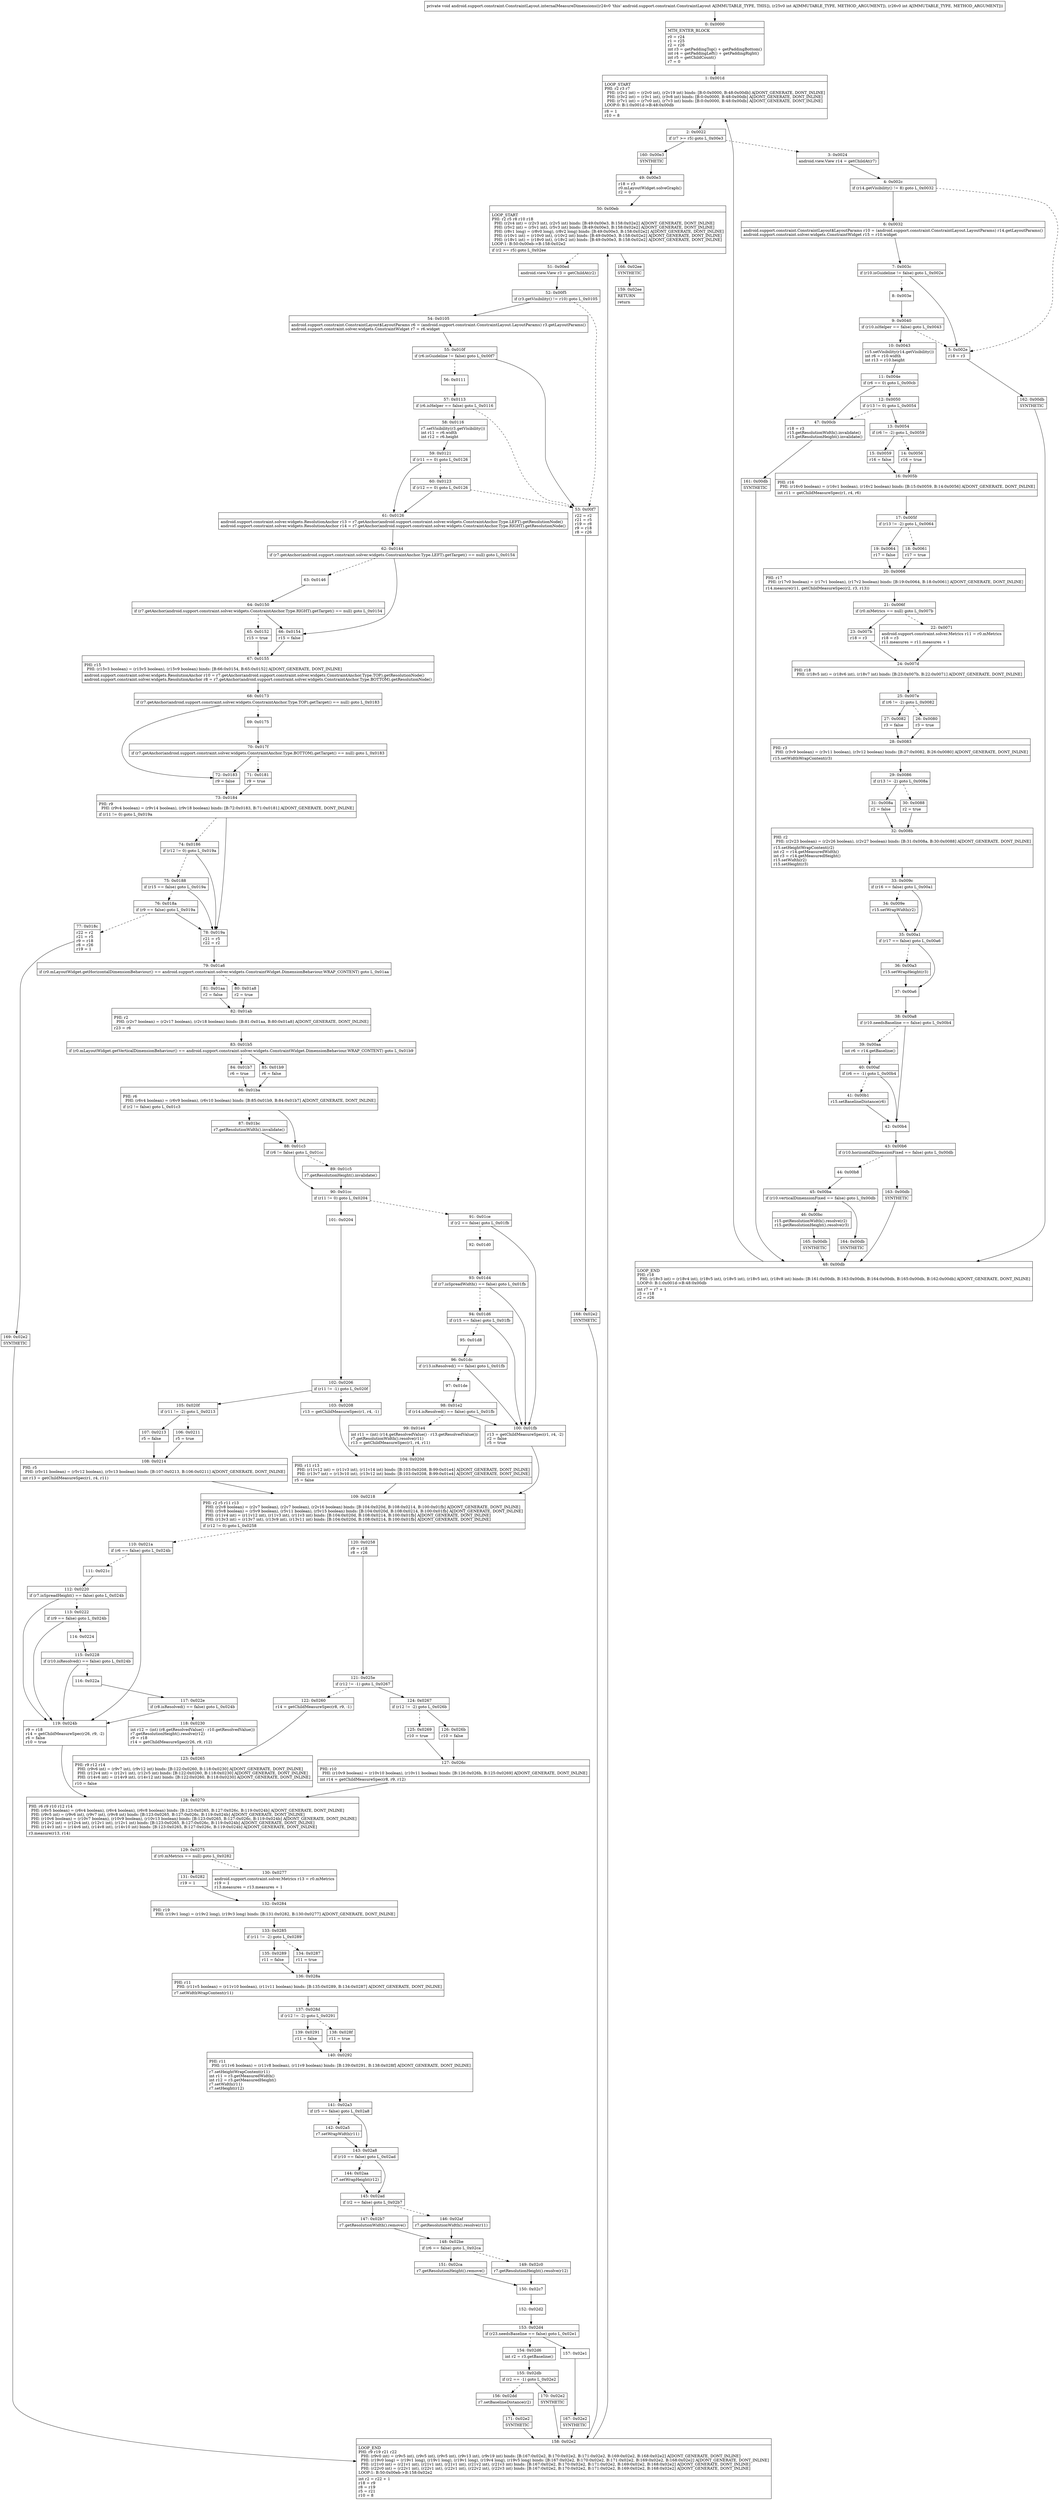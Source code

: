 digraph "CFG forandroid.support.constraint.ConstraintLayout.internalMeasureDimensions(II)V" {
Node_0 [shape=record,label="{0\:\ 0x0000|MTH_ENTER_BLOCK\l|r0 = r24\lr1 = r25\lr2 = r26\lint r3 = getPaddingTop() + getPaddingBottom()\lint r4 = getPaddingLeft() + getPaddingRight()\lint r5 = getChildCount()\lr7 = 0\l}"];
Node_1 [shape=record,label="{1\:\ 0x001d|LOOP_START\lPHI: r2 r3 r7 \l  PHI: (r2v1 int) = (r2v0 int), (r2v19 int) binds: [B:0:0x0000, B:48:0x00db] A[DONT_GENERATE, DONT_INLINE]\l  PHI: (r3v2 int) = (r3v1 int), (r3v8 int) binds: [B:0:0x0000, B:48:0x00db] A[DONT_GENERATE, DONT_INLINE]\l  PHI: (r7v1 int) = (r7v0 int), (r7v3 int) binds: [B:0:0x0000, B:48:0x00db] A[DONT_GENERATE, DONT_INLINE]\lLOOP:0: B:1:0x001d\-\>B:48:0x00db\l|r8 = 1\lr10 = 8\l}"];
Node_2 [shape=record,label="{2\:\ 0x0022|if (r7 \>= r5) goto L_0x00e3\l}"];
Node_3 [shape=record,label="{3\:\ 0x0024|android.view.View r14 = getChildAt(r7)\l}"];
Node_4 [shape=record,label="{4\:\ 0x002c|if (r14.getVisibility() != 8) goto L_0x0032\l}"];
Node_5 [shape=record,label="{5\:\ 0x002e|r18 = r3\l}"];
Node_6 [shape=record,label="{6\:\ 0x0032|android.support.constraint.ConstraintLayout$LayoutParams r10 = (android.support.constraint.ConstraintLayout.LayoutParams) r14.getLayoutParams()\landroid.support.constraint.solver.widgets.ConstraintWidget r15 = r10.widget\l}"];
Node_7 [shape=record,label="{7\:\ 0x003c|if (r10.isGuideline != false) goto L_0x002e\l}"];
Node_8 [shape=record,label="{8\:\ 0x003e}"];
Node_9 [shape=record,label="{9\:\ 0x0040|if (r10.isHelper == false) goto L_0x0043\l}"];
Node_10 [shape=record,label="{10\:\ 0x0043|r15.setVisibility(r14.getVisibility())\lint r6 = r10.width\lint r13 = r10.height\l}"];
Node_11 [shape=record,label="{11\:\ 0x004e|if (r6 == 0) goto L_0x00cb\l}"];
Node_12 [shape=record,label="{12\:\ 0x0050|if (r13 != 0) goto L_0x0054\l}"];
Node_13 [shape=record,label="{13\:\ 0x0054|if (r6 != \-2) goto L_0x0059\l}"];
Node_14 [shape=record,label="{14\:\ 0x0056|r16 = true\l}"];
Node_15 [shape=record,label="{15\:\ 0x0059|r16 = false\l}"];
Node_16 [shape=record,label="{16\:\ 0x005b|PHI: r16 \l  PHI: (r16v0 boolean) = (r16v1 boolean), (r16v2 boolean) binds: [B:15:0x0059, B:14:0x0056] A[DONT_GENERATE, DONT_INLINE]\l|int r11 = getChildMeasureSpec(r1, r4, r6)\l}"];
Node_17 [shape=record,label="{17\:\ 0x005f|if (r13 != \-2) goto L_0x0064\l}"];
Node_18 [shape=record,label="{18\:\ 0x0061|r17 = true\l}"];
Node_19 [shape=record,label="{19\:\ 0x0064|r17 = false\l}"];
Node_20 [shape=record,label="{20\:\ 0x0066|PHI: r17 \l  PHI: (r17v0 boolean) = (r17v1 boolean), (r17v2 boolean) binds: [B:19:0x0064, B:18:0x0061] A[DONT_GENERATE, DONT_INLINE]\l|r14.measure(r11, getChildMeasureSpec(r2, r3, r13))\l}"];
Node_21 [shape=record,label="{21\:\ 0x006f|if (r0.mMetrics == null) goto L_0x007b\l}"];
Node_22 [shape=record,label="{22\:\ 0x0071|android.support.constraint.solver.Metrics r11 = r0.mMetrics\lr18 = r3\lr11.measures = r11.measures + 1\l}"];
Node_23 [shape=record,label="{23\:\ 0x007b|r18 = r3\l}"];
Node_24 [shape=record,label="{24\:\ 0x007d|PHI: r18 \l  PHI: (r18v5 int) = (r18v6 int), (r18v7 int) binds: [B:23:0x007b, B:22:0x0071] A[DONT_GENERATE, DONT_INLINE]\l}"];
Node_25 [shape=record,label="{25\:\ 0x007e|if (r6 != \-2) goto L_0x0082\l}"];
Node_26 [shape=record,label="{26\:\ 0x0080|r3 = true\l}"];
Node_27 [shape=record,label="{27\:\ 0x0082|r3 = false\l}"];
Node_28 [shape=record,label="{28\:\ 0x0083|PHI: r3 \l  PHI: (r3v9 boolean) = (r3v11 boolean), (r3v12 boolean) binds: [B:27:0x0082, B:26:0x0080] A[DONT_GENERATE, DONT_INLINE]\l|r15.setWidthWrapContent(r3)\l}"];
Node_29 [shape=record,label="{29\:\ 0x0086|if (r13 != \-2) goto L_0x008a\l}"];
Node_30 [shape=record,label="{30\:\ 0x0088|r2 = true\l}"];
Node_31 [shape=record,label="{31\:\ 0x008a|r2 = false\l}"];
Node_32 [shape=record,label="{32\:\ 0x008b|PHI: r2 \l  PHI: (r2v23 boolean) = (r2v26 boolean), (r2v27 boolean) binds: [B:31:0x008a, B:30:0x0088] A[DONT_GENERATE, DONT_INLINE]\l|r15.setHeightWrapContent(r2)\lint r2 = r14.getMeasuredWidth()\lint r3 = r14.getMeasuredHeight()\lr15.setWidth(r2)\lr15.setHeight(r3)\l}"];
Node_33 [shape=record,label="{33\:\ 0x009c|if (r16 == false) goto L_0x00a1\l}"];
Node_34 [shape=record,label="{34\:\ 0x009e|r15.setWrapWidth(r2)\l}"];
Node_35 [shape=record,label="{35\:\ 0x00a1|if (r17 == false) goto L_0x00a6\l}"];
Node_36 [shape=record,label="{36\:\ 0x00a3|r15.setWrapHeight(r3)\l}"];
Node_37 [shape=record,label="{37\:\ 0x00a6}"];
Node_38 [shape=record,label="{38\:\ 0x00a8|if (r10.needsBaseline == false) goto L_0x00b4\l}"];
Node_39 [shape=record,label="{39\:\ 0x00aa|int r6 = r14.getBaseline()\l}"];
Node_40 [shape=record,label="{40\:\ 0x00af|if (r6 == \-1) goto L_0x00b4\l}"];
Node_41 [shape=record,label="{41\:\ 0x00b1|r15.setBaselineDistance(r6)\l}"];
Node_42 [shape=record,label="{42\:\ 0x00b4}"];
Node_43 [shape=record,label="{43\:\ 0x00b6|if (r10.horizontalDimensionFixed == false) goto L_0x00db\l}"];
Node_44 [shape=record,label="{44\:\ 0x00b8}"];
Node_45 [shape=record,label="{45\:\ 0x00ba|if (r10.verticalDimensionFixed == false) goto L_0x00db\l}"];
Node_46 [shape=record,label="{46\:\ 0x00bc|r15.getResolutionWidth().resolve(r2)\lr15.getResolutionHeight().resolve(r3)\l}"];
Node_47 [shape=record,label="{47\:\ 0x00cb|r18 = r3\lr15.getResolutionWidth().invalidate()\lr15.getResolutionHeight().invalidate()\l}"];
Node_48 [shape=record,label="{48\:\ 0x00db|LOOP_END\lPHI: r18 \l  PHI: (r18v3 int) = (r18v4 int), (r18v5 int), (r18v5 int), (r18v5 int), (r18v8 int) binds: [B:161:0x00db, B:163:0x00db, B:164:0x00db, B:165:0x00db, B:162:0x00db] A[DONT_GENERATE, DONT_INLINE]\lLOOP:0: B:1:0x001d\-\>B:48:0x00db\l|int r7 = r7 + 1\lr3 = r18\lr2 = r26\l}"];
Node_49 [shape=record,label="{49\:\ 0x00e3|r18 = r3\lr0.mLayoutWidget.solveGraph()\lr2 = 0\l}"];
Node_50 [shape=record,label="{50\:\ 0x00eb|LOOP_START\lPHI: r2 r5 r8 r10 r18 \l  PHI: (r2v4 int) = (r2v3 int), (r2v5 int) binds: [B:49:0x00e3, B:158:0x02e2] A[DONT_GENERATE, DONT_INLINE]\l  PHI: (r5v2 int) = (r5v1 int), (r5v3 int) binds: [B:49:0x00e3, B:158:0x02e2] A[DONT_GENERATE, DONT_INLINE]\l  PHI: (r8v1 long) = (r8v0 long), (r8v2 long) binds: [B:49:0x00e3, B:158:0x02e2] A[DONT_GENERATE, DONT_INLINE]\l  PHI: (r10v1 int) = (r10v0 int), (r10v2 int) binds: [B:49:0x00e3, B:158:0x02e2] A[DONT_GENERATE, DONT_INLINE]\l  PHI: (r18v1 int) = (r18v0 int), (r18v2 int) binds: [B:49:0x00e3, B:158:0x02e2] A[DONT_GENERATE, DONT_INLINE]\lLOOP:1: B:50:0x00eb\-\>B:158:0x02e2\l|if (r2 \>= r5) goto L_0x02ee\l}"];
Node_51 [shape=record,label="{51\:\ 0x00ed|android.view.View r3 = getChildAt(r2)\l}"];
Node_52 [shape=record,label="{52\:\ 0x00f5|if (r3.getVisibility() != r10) goto L_0x0105\l}"];
Node_53 [shape=record,label="{53\:\ 0x00f7|r22 = r2\lr21 = r5\lr19 = r8\lr9 = r18\lr8 = r26\l}"];
Node_54 [shape=record,label="{54\:\ 0x0105|android.support.constraint.ConstraintLayout$LayoutParams r6 = (android.support.constraint.ConstraintLayout.LayoutParams) r3.getLayoutParams()\landroid.support.constraint.solver.widgets.ConstraintWidget r7 = r6.widget\l}"];
Node_55 [shape=record,label="{55\:\ 0x010f|if (r6.isGuideline != false) goto L_0x00f7\l}"];
Node_56 [shape=record,label="{56\:\ 0x0111}"];
Node_57 [shape=record,label="{57\:\ 0x0113|if (r6.isHelper == false) goto L_0x0116\l}"];
Node_58 [shape=record,label="{58\:\ 0x0116|r7.setVisibility(r3.getVisibility())\lint r11 = r6.width\lint r12 = r6.height\l}"];
Node_59 [shape=record,label="{59\:\ 0x0121|if (r11 == 0) goto L_0x0126\l}"];
Node_60 [shape=record,label="{60\:\ 0x0123|if (r12 == 0) goto L_0x0126\l}"];
Node_61 [shape=record,label="{61\:\ 0x0126|android.support.constraint.solver.widgets.ResolutionAnchor r13 = r7.getAnchor(android.support.constraint.solver.widgets.ConstraintAnchor.Type.LEFT).getResolutionNode()\landroid.support.constraint.solver.widgets.ResolutionAnchor r14 = r7.getAnchor(android.support.constraint.solver.widgets.ConstraintAnchor.Type.RIGHT).getResolutionNode()\l}"];
Node_62 [shape=record,label="{62\:\ 0x0144|if (r7.getAnchor(android.support.constraint.solver.widgets.ConstraintAnchor.Type.LEFT).getTarget() == null) goto L_0x0154\l}"];
Node_63 [shape=record,label="{63\:\ 0x0146}"];
Node_64 [shape=record,label="{64\:\ 0x0150|if (r7.getAnchor(android.support.constraint.solver.widgets.ConstraintAnchor.Type.RIGHT).getTarget() == null) goto L_0x0154\l}"];
Node_65 [shape=record,label="{65\:\ 0x0152|r15 = true\l}"];
Node_66 [shape=record,label="{66\:\ 0x0154|r15 = false\l}"];
Node_67 [shape=record,label="{67\:\ 0x0155|PHI: r15 \l  PHI: (r15v3 boolean) = (r15v5 boolean), (r15v9 boolean) binds: [B:66:0x0154, B:65:0x0152] A[DONT_GENERATE, DONT_INLINE]\l|android.support.constraint.solver.widgets.ResolutionAnchor r10 = r7.getAnchor(android.support.constraint.solver.widgets.ConstraintAnchor.Type.TOP).getResolutionNode()\landroid.support.constraint.solver.widgets.ResolutionAnchor r8 = r7.getAnchor(android.support.constraint.solver.widgets.ConstraintAnchor.Type.BOTTOM).getResolutionNode()\l}"];
Node_68 [shape=record,label="{68\:\ 0x0173|if (r7.getAnchor(android.support.constraint.solver.widgets.ConstraintAnchor.Type.TOP).getTarget() == null) goto L_0x0183\l}"];
Node_69 [shape=record,label="{69\:\ 0x0175}"];
Node_70 [shape=record,label="{70\:\ 0x017f|if (r7.getAnchor(android.support.constraint.solver.widgets.ConstraintAnchor.Type.BOTTOM).getTarget() == null) goto L_0x0183\l}"];
Node_71 [shape=record,label="{71\:\ 0x0181|r9 = true\l}"];
Node_72 [shape=record,label="{72\:\ 0x0183|r9 = false\l}"];
Node_73 [shape=record,label="{73\:\ 0x0184|PHI: r9 \l  PHI: (r9v4 boolean) = (r9v14 boolean), (r9v18 boolean) binds: [B:72:0x0183, B:71:0x0181] A[DONT_GENERATE, DONT_INLINE]\l|if (r11 != 0) goto L_0x019a\l}"];
Node_74 [shape=record,label="{74\:\ 0x0186|if (r12 != 0) goto L_0x019a\l}"];
Node_75 [shape=record,label="{75\:\ 0x0188|if (r15 == false) goto L_0x019a\l}"];
Node_76 [shape=record,label="{76\:\ 0x018a|if (r9 == false) goto L_0x019a\l}"];
Node_77 [shape=record,label="{77\:\ 0x018c|r22 = r2\lr21 = r5\lr9 = r18\lr8 = r26\lr19 = 1\l}"];
Node_78 [shape=record,label="{78\:\ 0x019a|r21 = r5\lr22 = r2\l}"];
Node_79 [shape=record,label="{79\:\ 0x01a6|if (r0.mLayoutWidget.getHorizontalDimensionBehaviour() == android.support.constraint.solver.widgets.ConstraintWidget.DimensionBehaviour.WRAP_CONTENT) goto L_0x01aa\l}"];
Node_80 [shape=record,label="{80\:\ 0x01a8|r2 = true\l}"];
Node_81 [shape=record,label="{81\:\ 0x01aa|r2 = false\l}"];
Node_82 [shape=record,label="{82\:\ 0x01ab|PHI: r2 \l  PHI: (r2v7 boolean) = (r2v17 boolean), (r2v18 boolean) binds: [B:81:0x01aa, B:80:0x01a8] A[DONT_GENERATE, DONT_INLINE]\l|r23 = r6\l}"];
Node_83 [shape=record,label="{83\:\ 0x01b5|if (r0.mLayoutWidget.getVerticalDimensionBehaviour() == android.support.constraint.solver.widgets.ConstraintWidget.DimensionBehaviour.WRAP_CONTENT) goto L_0x01b9\l}"];
Node_84 [shape=record,label="{84\:\ 0x01b7|r6 = true\l}"];
Node_85 [shape=record,label="{85\:\ 0x01b9|r6 = false\l}"];
Node_86 [shape=record,label="{86\:\ 0x01ba|PHI: r6 \l  PHI: (r6v4 boolean) = (r6v9 boolean), (r6v10 boolean) binds: [B:85:0x01b9, B:84:0x01b7] A[DONT_GENERATE, DONT_INLINE]\l|if (r2 != false) goto L_0x01c3\l}"];
Node_87 [shape=record,label="{87\:\ 0x01bc|r7.getResolutionWidth().invalidate()\l}"];
Node_88 [shape=record,label="{88\:\ 0x01c3|if (r6 != false) goto L_0x01cc\l}"];
Node_89 [shape=record,label="{89\:\ 0x01c5|r7.getResolutionHeight().invalidate()\l}"];
Node_90 [shape=record,label="{90\:\ 0x01cc|if (r11 != 0) goto L_0x0204\l}"];
Node_91 [shape=record,label="{91\:\ 0x01ce|if (r2 == false) goto L_0x01fb\l}"];
Node_92 [shape=record,label="{92\:\ 0x01d0}"];
Node_93 [shape=record,label="{93\:\ 0x01d4|if (r7.isSpreadWidth() == false) goto L_0x01fb\l}"];
Node_94 [shape=record,label="{94\:\ 0x01d6|if (r15 == false) goto L_0x01fb\l}"];
Node_95 [shape=record,label="{95\:\ 0x01d8}"];
Node_96 [shape=record,label="{96\:\ 0x01dc|if (r13.isResolved() == false) goto L_0x01fb\l}"];
Node_97 [shape=record,label="{97\:\ 0x01de}"];
Node_98 [shape=record,label="{98\:\ 0x01e2|if (r14.isResolved() == false) goto L_0x01fb\l}"];
Node_99 [shape=record,label="{99\:\ 0x01e4|int r11 = (int) (r14.getResolvedValue() \- r13.getResolvedValue())\lr7.getResolutionWidth().resolve(r11)\lr13 = getChildMeasureSpec(r1, r4, r11)\l}"];
Node_100 [shape=record,label="{100\:\ 0x01fb|r13 = getChildMeasureSpec(r1, r4, \-2)\lr2 = false\lr5 = true\l}"];
Node_101 [shape=record,label="{101\:\ 0x0204}"];
Node_102 [shape=record,label="{102\:\ 0x0206|if (r11 != \-1) goto L_0x020f\l}"];
Node_103 [shape=record,label="{103\:\ 0x0208|r13 = getChildMeasureSpec(r1, r4, \-1)\l}"];
Node_104 [shape=record,label="{104\:\ 0x020d|PHI: r11 r13 \l  PHI: (r11v12 int) = (r11v3 int), (r11v14 int) binds: [B:103:0x0208, B:99:0x01e4] A[DONT_GENERATE, DONT_INLINE]\l  PHI: (r13v7 int) = (r13v10 int), (r13v12 int) binds: [B:103:0x0208, B:99:0x01e4] A[DONT_GENERATE, DONT_INLINE]\l|r5 = false\l}"];
Node_105 [shape=record,label="{105\:\ 0x020f|if (r11 != \-2) goto L_0x0213\l}"];
Node_106 [shape=record,label="{106\:\ 0x0211|r5 = true\l}"];
Node_107 [shape=record,label="{107\:\ 0x0213|r5 = false\l}"];
Node_108 [shape=record,label="{108\:\ 0x0214|PHI: r5 \l  PHI: (r5v11 boolean) = (r5v12 boolean), (r5v13 boolean) binds: [B:107:0x0213, B:106:0x0211] A[DONT_GENERATE, DONT_INLINE]\l|int r13 = getChildMeasureSpec(r1, r4, r11)\l}"];
Node_109 [shape=record,label="{109\:\ 0x0218|PHI: r2 r5 r11 r13 \l  PHI: (r2v8 boolean) = (r2v7 boolean), (r2v7 boolean), (r2v16 boolean) binds: [B:104:0x020d, B:108:0x0214, B:100:0x01fb] A[DONT_GENERATE, DONT_INLINE]\l  PHI: (r5v8 boolean) = (r5v9 boolean), (r5v11 boolean), (r5v15 boolean) binds: [B:104:0x020d, B:108:0x0214, B:100:0x01fb] A[DONT_GENERATE, DONT_INLINE]\l  PHI: (r11v4 int) = (r11v12 int), (r11v3 int), (r11v3 int) binds: [B:104:0x020d, B:108:0x0214, B:100:0x01fb] A[DONT_GENERATE, DONT_INLINE]\l  PHI: (r13v3 int) = (r13v7 int), (r13v9 int), (r13v11 int) binds: [B:104:0x020d, B:108:0x0214, B:100:0x01fb] A[DONT_GENERATE, DONT_INLINE]\l|if (r12 != 0) goto L_0x0258\l}"];
Node_110 [shape=record,label="{110\:\ 0x021a|if (r6 == false) goto L_0x024b\l}"];
Node_111 [shape=record,label="{111\:\ 0x021c}"];
Node_112 [shape=record,label="{112\:\ 0x0220|if (r7.isSpreadHeight() == false) goto L_0x024b\l}"];
Node_113 [shape=record,label="{113\:\ 0x0222|if (r9 == false) goto L_0x024b\l}"];
Node_114 [shape=record,label="{114\:\ 0x0224}"];
Node_115 [shape=record,label="{115\:\ 0x0228|if (r10.isResolved() == false) goto L_0x024b\l}"];
Node_116 [shape=record,label="{116\:\ 0x022a}"];
Node_117 [shape=record,label="{117\:\ 0x022e|if (r8.isResolved() == false) goto L_0x024b\l}"];
Node_118 [shape=record,label="{118\:\ 0x0230|int r12 = (int) (r8.getResolvedValue() \- r10.getResolvedValue())\lr7.getResolutionHeight().resolve(r12)\lr9 = r18\lr14 = getChildMeasureSpec(r26, r9, r12)\l}"];
Node_119 [shape=record,label="{119\:\ 0x024b|r9 = r18\lr14 = getChildMeasureSpec(r26, r9, \-2)\lr6 = false\lr10 = true\l}"];
Node_120 [shape=record,label="{120\:\ 0x0258|r9 = r18\lr8 = r26\l}"];
Node_121 [shape=record,label="{121\:\ 0x025e|if (r12 != \-1) goto L_0x0267\l}"];
Node_122 [shape=record,label="{122\:\ 0x0260|r14 = getChildMeasureSpec(r8, r9, \-1)\l}"];
Node_123 [shape=record,label="{123\:\ 0x0265|PHI: r9 r12 r14 \l  PHI: (r9v6 int) = (r9v7 int), (r9v12 int) binds: [B:122:0x0260, B:118:0x0230] A[DONT_GENERATE, DONT_INLINE]\l  PHI: (r12v4 int) = (r12v1 int), (r12v5 int) binds: [B:122:0x0260, B:118:0x0230] A[DONT_GENERATE, DONT_INLINE]\l  PHI: (r14v6 int) = (r14v9 int), (r14v12 int) binds: [B:122:0x0260, B:118:0x0230] A[DONT_GENERATE, DONT_INLINE]\l|r10 = false\l}"];
Node_124 [shape=record,label="{124\:\ 0x0267|if (r12 != \-2) goto L_0x026b\l}"];
Node_125 [shape=record,label="{125\:\ 0x0269|r10 = true\l}"];
Node_126 [shape=record,label="{126\:\ 0x026b|r10 = false\l}"];
Node_127 [shape=record,label="{127\:\ 0x026c|PHI: r10 \l  PHI: (r10v9 boolean) = (r10v10 boolean), (r10v11 boolean) binds: [B:126:0x026b, B:125:0x0269] A[DONT_GENERATE, DONT_INLINE]\l|int r14 = getChildMeasureSpec(r8, r9, r12)\l}"];
Node_128 [shape=record,label="{128\:\ 0x0270|PHI: r6 r9 r10 r12 r14 \l  PHI: (r6v5 boolean) = (r6v4 boolean), (r6v4 boolean), (r6v8 boolean) binds: [B:123:0x0265, B:127:0x026c, B:119:0x024b] A[DONT_GENERATE, DONT_INLINE]\l  PHI: (r9v5 int) = (r9v6 int), (r9v7 int), (r9v8 int) binds: [B:123:0x0265, B:127:0x026c, B:119:0x024b] A[DONT_GENERATE, DONT_INLINE]\l  PHI: (r10v6 boolean) = (r10v7 boolean), (r10v9 boolean), (r10v13 boolean) binds: [B:123:0x0265, B:127:0x026c, B:119:0x024b] A[DONT_GENERATE, DONT_INLINE]\l  PHI: (r12v2 int) = (r12v4 int), (r12v1 int), (r12v1 int) binds: [B:123:0x0265, B:127:0x026c, B:119:0x024b] A[DONT_GENERATE, DONT_INLINE]\l  PHI: (r14v3 int) = (r14v6 int), (r14v8 int), (r14v10 int) binds: [B:123:0x0265, B:127:0x026c, B:119:0x024b] A[DONT_GENERATE, DONT_INLINE]\l|r3.measure(r13, r14)\l}"];
Node_129 [shape=record,label="{129\:\ 0x0275|if (r0.mMetrics == null) goto L_0x0282\l}"];
Node_130 [shape=record,label="{130\:\ 0x0277|android.support.constraint.solver.Metrics r13 = r0.mMetrics\lr19 = 1\lr13.measures = r13.measures + 1\l}"];
Node_131 [shape=record,label="{131\:\ 0x0282|r19 = 1\l}"];
Node_132 [shape=record,label="{132\:\ 0x0284|PHI: r19 \l  PHI: (r19v1 long) = (r19v2 long), (r19v3 long) binds: [B:131:0x0282, B:130:0x0277] A[DONT_GENERATE, DONT_INLINE]\l}"];
Node_133 [shape=record,label="{133\:\ 0x0285|if (r11 != \-2) goto L_0x0289\l}"];
Node_134 [shape=record,label="{134\:\ 0x0287|r11 = true\l}"];
Node_135 [shape=record,label="{135\:\ 0x0289|r11 = false\l}"];
Node_136 [shape=record,label="{136\:\ 0x028a|PHI: r11 \l  PHI: (r11v5 boolean) = (r11v10 boolean), (r11v11 boolean) binds: [B:135:0x0289, B:134:0x0287] A[DONT_GENERATE, DONT_INLINE]\l|r7.setWidthWrapContent(r11)\l}"];
Node_137 [shape=record,label="{137\:\ 0x028d|if (r12 != \-2) goto L_0x0291\l}"];
Node_138 [shape=record,label="{138\:\ 0x028f|r11 = true\l}"];
Node_139 [shape=record,label="{139\:\ 0x0291|r11 = false\l}"];
Node_140 [shape=record,label="{140\:\ 0x0292|PHI: r11 \l  PHI: (r11v6 boolean) = (r11v8 boolean), (r11v9 boolean) binds: [B:139:0x0291, B:138:0x028f] A[DONT_GENERATE, DONT_INLINE]\l|r7.setHeightWrapContent(r11)\lint r11 = r3.getMeasuredWidth()\lint r12 = r3.getMeasuredHeight()\lr7.setWidth(r11)\lr7.setHeight(r12)\l}"];
Node_141 [shape=record,label="{141\:\ 0x02a3|if (r5 == false) goto L_0x02a8\l}"];
Node_142 [shape=record,label="{142\:\ 0x02a5|r7.setWrapWidth(r11)\l}"];
Node_143 [shape=record,label="{143\:\ 0x02a8|if (r10 == false) goto L_0x02ad\l}"];
Node_144 [shape=record,label="{144\:\ 0x02aa|r7.setWrapHeight(r12)\l}"];
Node_145 [shape=record,label="{145\:\ 0x02ad|if (r2 == false) goto L_0x02b7\l}"];
Node_146 [shape=record,label="{146\:\ 0x02af|r7.getResolutionWidth().resolve(r11)\l}"];
Node_147 [shape=record,label="{147\:\ 0x02b7|r7.getResolutionWidth().remove()\l}"];
Node_148 [shape=record,label="{148\:\ 0x02be|if (r6 == false) goto L_0x02ca\l}"];
Node_149 [shape=record,label="{149\:\ 0x02c0|r7.getResolutionHeight().resolve(r12)\l}"];
Node_150 [shape=record,label="{150\:\ 0x02c7}"];
Node_151 [shape=record,label="{151\:\ 0x02ca|r7.getResolutionHeight().remove()\l}"];
Node_152 [shape=record,label="{152\:\ 0x02d2}"];
Node_153 [shape=record,label="{153\:\ 0x02d4|if (r23.needsBaseline == false) goto L_0x02e1\l}"];
Node_154 [shape=record,label="{154\:\ 0x02d6|int r2 = r3.getBaseline()\l}"];
Node_155 [shape=record,label="{155\:\ 0x02db|if (r2 == \-1) goto L_0x02e2\l}"];
Node_156 [shape=record,label="{156\:\ 0x02dd|r7.setBaselineDistance(r2)\l}"];
Node_157 [shape=record,label="{157\:\ 0x02e1}"];
Node_158 [shape=record,label="{158\:\ 0x02e2|LOOP_END\lPHI: r9 r19 r21 r22 \l  PHI: (r9v0 int) = (r9v5 int), (r9v5 int), (r9v5 int), (r9v13 int), (r9v19 int) binds: [B:167:0x02e2, B:170:0x02e2, B:171:0x02e2, B:169:0x02e2, B:168:0x02e2] A[DONT_GENERATE, DONT_INLINE]\l  PHI: (r19v0 long) = (r19v1 long), (r19v1 long), (r19v1 long), (r19v4 long), (r19v5 long) binds: [B:167:0x02e2, B:170:0x02e2, B:171:0x02e2, B:169:0x02e2, B:168:0x02e2] A[DONT_GENERATE, DONT_INLINE]\l  PHI: (r21v0 int) = (r21v1 int), (r21v1 int), (r21v1 int), (r21v2 int), (r21v3 int) binds: [B:167:0x02e2, B:170:0x02e2, B:171:0x02e2, B:169:0x02e2, B:168:0x02e2] A[DONT_GENERATE, DONT_INLINE]\l  PHI: (r22v0 int) = (r22v1 int), (r22v1 int), (r22v1 int), (r22v2 int), (r22v3 int) binds: [B:167:0x02e2, B:170:0x02e2, B:171:0x02e2, B:169:0x02e2, B:168:0x02e2] A[DONT_GENERATE, DONT_INLINE]\lLOOP:1: B:50:0x00eb\-\>B:158:0x02e2\l|int r2 = r22 + 1\lr18 = r9\lr8 = r19\lr5 = r21\lr10 = 8\l}"];
Node_159 [shape=record,label="{159\:\ 0x02ee|RETURN\l|return\l}"];
Node_160 [shape=record,label="{160\:\ 0x00e3|SYNTHETIC\l}"];
Node_161 [shape=record,label="{161\:\ 0x00db|SYNTHETIC\l}"];
Node_162 [shape=record,label="{162\:\ 0x00db|SYNTHETIC\l}"];
Node_163 [shape=record,label="{163\:\ 0x00db|SYNTHETIC\l}"];
Node_164 [shape=record,label="{164\:\ 0x00db|SYNTHETIC\l}"];
Node_165 [shape=record,label="{165\:\ 0x00db|SYNTHETIC\l}"];
Node_166 [shape=record,label="{166\:\ 0x02ee|SYNTHETIC\l}"];
Node_167 [shape=record,label="{167\:\ 0x02e2|SYNTHETIC\l}"];
Node_168 [shape=record,label="{168\:\ 0x02e2|SYNTHETIC\l}"];
Node_169 [shape=record,label="{169\:\ 0x02e2|SYNTHETIC\l}"];
Node_170 [shape=record,label="{170\:\ 0x02e2|SYNTHETIC\l}"];
Node_171 [shape=record,label="{171\:\ 0x02e2|SYNTHETIC\l}"];
MethodNode[shape=record,label="{private void android.support.constraint.ConstraintLayout.internalMeasureDimensions((r24v0 'this' android.support.constraint.ConstraintLayout A[IMMUTABLE_TYPE, THIS]), (r25v0 int A[IMMUTABLE_TYPE, METHOD_ARGUMENT]), (r26v0 int A[IMMUTABLE_TYPE, METHOD_ARGUMENT])) }"];
MethodNode -> Node_0;
Node_0 -> Node_1;
Node_1 -> Node_2;
Node_2 -> Node_3[style=dashed];
Node_2 -> Node_160;
Node_3 -> Node_4;
Node_4 -> Node_5[style=dashed];
Node_4 -> Node_6;
Node_5 -> Node_162;
Node_6 -> Node_7;
Node_7 -> Node_5;
Node_7 -> Node_8[style=dashed];
Node_8 -> Node_9;
Node_9 -> Node_10;
Node_9 -> Node_5[style=dashed];
Node_10 -> Node_11;
Node_11 -> Node_12[style=dashed];
Node_11 -> Node_47;
Node_12 -> Node_13;
Node_12 -> Node_47[style=dashed];
Node_13 -> Node_14[style=dashed];
Node_13 -> Node_15;
Node_14 -> Node_16;
Node_15 -> Node_16;
Node_16 -> Node_17;
Node_17 -> Node_18[style=dashed];
Node_17 -> Node_19;
Node_18 -> Node_20;
Node_19 -> Node_20;
Node_20 -> Node_21;
Node_21 -> Node_22[style=dashed];
Node_21 -> Node_23;
Node_22 -> Node_24;
Node_23 -> Node_24;
Node_24 -> Node_25;
Node_25 -> Node_26[style=dashed];
Node_25 -> Node_27;
Node_26 -> Node_28;
Node_27 -> Node_28;
Node_28 -> Node_29;
Node_29 -> Node_30[style=dashed];
Node_29 -> Node_31;
Node_30 -> Node_32;
Node_31 -> Node_32;
Node_32 -> Node_33;
Node_33 -> Node_34[style=dashed];
Node_33 -> Node_35;
Node_34 -> Node_35;
Node_35 -> Node_36[style=dashed];
Node_35 -> Node_37;
Node_36 -> Node_37;
Node_37 -> Node_38;
Node_38 -> Node_39[style=dashed];
Node_38 -> Node_42;
Node_39 -> Node_40;
Node_40 -> Node_41[style=dashed];
Node_40 -> Node_42;
Node_41 -> Node_42;
Node_42 -> Node_43;
Node_43 -> Node_44[style=dashed];
Node_43 -> Node_163;
Node_44 -> Node_45;
Node_45 -> Node_46[style=dashed];
Node_45 -> Node_164;
Node_46 -> Node_165;
Node_47 -> Node_161;
Node_48 -> Node_1;
Node_49 -> Node_50;
Node_50 -> Node_51[style=dashed];
Node_50 -> Node_166;
Node_51 -> Node_52;
Node_52 -> Node_53[style=dashed];
Node_52 -> Node_54;
Node_53 -> Node_168;
Node_54 -> Node_55;
Node_55 -> Node_53;
Node_55 -> Node_56[style=dashed];
Node_56 -> Node_57;
Node_57 -> Node_58;
Node_57 -> Node_53[style=dashed];
Node_58 -> Node_59;
Node_59 -> Node_60[style=dashed];
Node_59 -> Node_61;
Node_60 -> Node_61;
Node_60 -> Node_53[style=dashed];
Node_61 -> Node_62;
Node_62 -> Node_63[style=dashed];
Node_62 -> Node_66;
Node_63 -> Node_64;
Node_64 -> Node_65[style=dashed];
Node_64 -> Node_66;
Node_65 -> Node_67;
Node_66 -> Node_67;
Node_67 -> Node_68;
Node_68 -> Node_69[style=dashed];
Node_68 -> Node_72;
Node_69 -> Node_70;
Node_70 -> Node_71[style=dashed];
Node_70 -> Node_72;
Node_71 -> Node_73;
Node_72 -> Node_73;
Node_73 -> Node_74[style=dashed];
Node_73 -> Node_78;
Node_74 -> Node_75[style=dashed];
Node_74 -> Node_78;
Node_75 -> Node_76[style=dashed];
Node_75 -> Node_78;
Node_76 -> Node_77[style=dashed];
Node_76 -> Node_78;
Node_77 -> Node_169;
Node_78 -> Node_79;
Node_79 -> Node_80[style=dashed];
Node_79 -> Node_81;
Node_80 -> Node_82;
Node_81 -> Node_82;
Node_82 -> Node_83;
Node_83 -> Node_84[style=dashed];
Node_83 -> Node_85;
Node_84 -> Node_86;
Node_85 -> Node_86;
Node_86 -> Node_87[style=dashed];
Node_86 -> Node_88;
Node_87 -> Node_88;
Node_88 -> Node_89[style=dashed];
Node_88 -> Node_90;
Node_89 -> Node_90;
Node_90 -> Node_91[style=dashed];
Node_90 -> Node_101;
Node_91 -> Node_92[style=dashed];
Node_91 -> Node_100;
Node_92 -> Node_93;
Node_93 -> Node_94[style=dashed];
Node_93 -> Node_100;
Node_94 -> Node_95[style=dashed];
Node_94 -> Node_100;
Node_95 -> Node_96;
Node_96 -> Node_97[style=dashed];
Node_96 -> Node_100;
Node_97 -> Node_98;
Node_98 -> Node_99[style=dashed];
Node_98 -> Node_100;
Node_99 -> Node_104;
Node_100 -> Node_109;
Node_101 -> Node_102;
Node_102 -> Node_103[style=dashed];
Node_102 -> Node_105;
Node_103 -> Node_104;
Node_104 -> Node_109;
Node_105 -> Node_106[style=dashed];
Node_105 -> Node_107;
Node_106 -> Node_108;
Node_107 -> Node_108;
Node_108 -> Node_109;
Node_109 -> Node_110[style=dashed];
Node_109 -> Node_120;
Node_110 -> Node_111[style=dashed];
Node_110 -> Node_119;
Node_111 -> Node_112;
Node_112 -> Node_113[style=dashed];
Node_112 -> Node_119;
Node_113 -> Node_114[style=dashed];
Node_113 -> Node_119;
Node_114 -> Node_115;
Node_115 -> Node_116[style=dashed];
Node_115 -> Node_119;
Node_116 -> Node_117;
Node_117 -> Node_118[style=dashed];
Node_117 -> Node_119;
Node_118 -> Node_123;
Node_119 -> Node_128;
Node_120 -> Node_121;
Node_121 -> Node_122[style=dashed];
Node_121 -> Node_124;
Node_122 -> Node_123;
Node_123 -> Node_128;
Node_124 -> Node_125[style=dashed];
Node_124 -> Node_126;
Node_125 -> Node_127;
Node_126 -> Node_127;
Node_127 -> Node_128;
Node_128 -> Node_129;
Node_129 -> Node_130[style=dashed];
Node_129 -> Node_131;
Node_130 -> Node_132;
Node_131 -> Node_132;
Node_132 -> Node_133;
Node_133 -> Node_134[style=dashed];
Node_133 -> Node_135;
Node_134 -> Node_136;
Node_135 -> Node_136;
Node_136 -> Node_137;
Node_137 -> Node_138[style=dashed];
Node_137 -> Node_139;
Node_138 -> Node_140;
Node_139 -> Node_140;
Node_140 -> Node_141;
Node_141 -> Node_142[style=dashed];
Node_141 -> Node_143;
Node_142 -> Node_143;
Node_143 -> Node_144[style=dashed];
Node_143 -> Node_145;
Node_144 -> Node_145;
Node_145 -> Node_146[style=dashed];
Node_145 -> Node_147;
Node_146 -> Node_148;
Node_147 -> Node_148;
Node_148 -> Node_149[style=dashed];
Node_148 -> Node_151;
Node_149 -> Node_150;
Node_150 -> Node_152;
Node_151 -> Node_150;
Node_152 -> Node_153;
Node_153 -> Node_154[style=dashed];
Node_153 -> Node_157;
Node_154 -> Node_155;
Node_155 -> Node_156[style=dashed];
Node_155 -> Node_170;
Node_156 -> Node_171;
Node_157 -> Node_167;
Node_158 -> Node_50;
Node_160 -> Node_49;
Node_161 -> Node_48;
Node_162 -> Node_48;
Node_163 -> Node_48;
Node_164 -> Node_48;
Node_165 -> Node_48;
Node_166 -> Node_159;
Node_167 -> Node_158;
Node_168 -> Node_158;
Node_169 -> Node_158;
Node_170 -> Node_158;
Node_171 -> Node_158;
}


